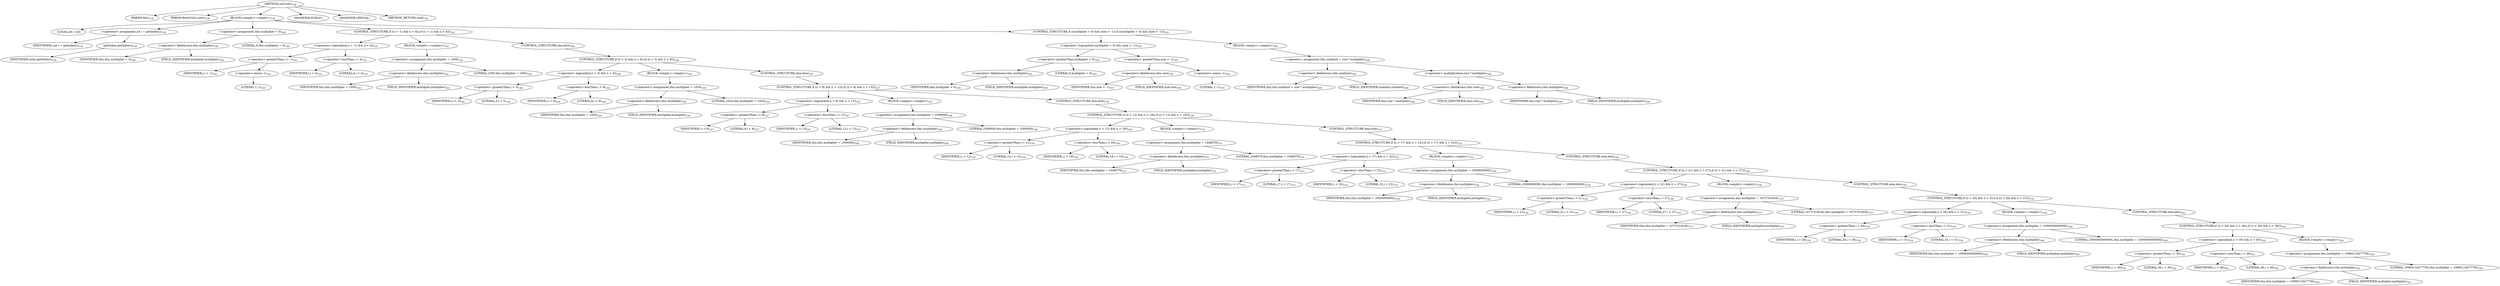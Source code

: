 digraph "setUnits" {  
"167" [label = <(METHOD,setUnits)<SUB>138</SUB>> ]
"168" [label = <(PARAM,this)<SUB>138</SUB>> ]
"169" [label = <(PARAM,ByteUnits units)<SUB>138</SUB>> ]
"170" [label = <(BLOCK,&lt;empty&gt;,&lt;empty&gt;)<SUB>138</SUB>> ]
"171" [label = <(LOCAL,int i: int)> ]
"172" [label = <(&lt;operator&gt;.assignment,int i = getIndex())<SUB>139</SUB>> ]
"173" [label = <(IDENTIFIER,i,int i = getIndex())<SUB>139</SUB>> ]
"174" [label = <(getIndex,getIndex())<SUB>139</SUB>> ]
"175" [label = <(IDENTIFIER,units,getIndex())<SUB>139</SUB>> ]
"176" [label = <(&lt;operator&gt;.assignment,this.multiplier = 0)<SUB>140</SUB>> ]
"177" [label = <(&lt;operator&gt;.fieldAccess,this.multiplier)<SUB>140</SUB>> ]
"178" [label = <(IDENTIFIER,this,this.multiplier = 0)<SUB>140</SUB>> ]
"179" [label = <(FIELD_IDENTIFIER,multiplier,multiplier)<SUB>140</SUB>> ]
"180" [label = <(LITERAL,0,this.multiplier = 0)<SUB>140</SUB>> ]
"181" [label = <(CONTROL_STRUCTURE,if ((i &gt; -1) &amp;&amp; (i &lt; 4)),if ((i &gt; -1) &amp;&amp; (i &lt; 4)))<SUB>141</SUB>> ]
"182" [label = <(&lt;operator&gt;.logicalAnd,(i &gt; -1) &amp;&amp; (i &lt; 4))<SUB>141</SUB>> ]
"183" [label = <(&lt;operator&gt;.greaterThan,i &gt; -1)<SUB>141</SUB>> ]
"184" [label = <(IDENTIFIER,i,i &gt; -1)<SUB>141</SUB>> ]
"185" [label = <(&lt;operator&gt;.minus,-1)<SUB>141</SUB>> ]
"186" [label = <(LITERAL,1,-1)<SUB>141</SUB>> ]
"187" [label = <(&lt;operator&gt;.lessThan,i &lt; 4)<SUB>141</SUB>> ]
"188" [label = <(IDENTIFIER,i,i &lt; 4)<SUB>141</SUB>> ]
"189" [label = <(LITERAL,4,i &lt; 4)<SUB>141</SUB>> ]
"190" [label = <(BLOCK,&lt;empty&gt;,&lt;empty&gt;)<SUB>141</SUB>> ]
"191" [label = <(&lt;operator&gt;.assignment,this.multiplier = 1000)<SUB>142</SUB>> ]
"192" [label = <(&lt;operator&gt;.fieldAccess,this.multiplier)<SUB>142</SUB>> ]
"193" [label = <(IDENTIFIER,this,this.multiplier = 1000)<SUB>142</SUB>> ]
"194" [label = <(FIELD_IDENTIFIER,multiplier,multiplier)<SUB>142</SUB>> ]
"195" [label = <(LITERAL,1000,this.multiplier = 1000)<SUB>142</SUB>> ]
"196" [label = <(CONTROL_STRUCTURE,else,else)<SUB>144</SUB>> ]
"197" [label = <(CONTROL_STRUCTURE,if ((i &gt; 3) &amp;&amp; (i &lt; 9)),if ((i &gt; 3) &amp;&amp; (i &lt; 9)))<SUB>144</SUB>> ]
"198" [label = <(&lt;operator&gt;.logicalAnd,(i &gt; 3) &amp;&amp; (i &lt; 9))<SUB>144</SUB>> ]
"199" [label = <(&lt;operator&gt;.greaterThan,i &gt; 3)<SUB>144</SUB>> ]
"200" [label = <(IDENTIFIER,i,i &gt; 3)<SUB>144</SUB>> ]
"201" [label = <(LITERAL,3,i &gt; 3)<SUB>144</SUB>> ]
"202" [label = <(&lt;operator&gt;.lessThan,i &lt; 9)<SUB>144</SUB>> ]
"203" [label = <(IDENTIFIER,i,i &lt; 9)<SUB>144</SUB>> ]
"204" [label = <(LITERAL,9,i &lt; 9)<SUB>144</SUB>> ]
"205" [label = <(BLOCK,&lt;empty&gt;,&lt;empty&gt;)<SUB>144</SUB>> ]
"206" [label = <(&lt;operator&gt;.assignment,this.multiplier = 1024)<SUB>145</SUB>> ]
"207" [label = <(&lt;operator&gt;.fieldAccess,this.multiplier)<SUB>145</SUB>> ]
"208" [label = <(IDENTIFIER,this,this.multiplier = 1024)<SUB>145</SUB>> ]
"209" [label = <(FIELD_IDENTIFIER,multiplier,multiplier)<SUB>145</SUB>> ]
"210" [label = <(LITERAL,1024,this.multiplier = 1024)<SUB>145</SUB>> ]
"211" [label = <(CONTROL_STRUCTURE,else,else)<SUB>147</SUB>> ]
"212" [label = <(CONTROL_STRUCTURE,if ((i &gt; 8) &amp;&amp; (i &lt; 13)),if ((i &gt; 8) &amp;&amp; (i &lt; 13)))<SUB>147</SUB>> ]
"213" [label = <(&lt;operator&gt;.logicalAnd,(i &gt; 8) &amp;&amp; (i &lt; 13))<SUB>147</SUB>> ]
"214" [label = <(&lt;operator&gt;.greaterThan,i &gt; 8)<SUB>147</SUB>> ]
"215" [label = <(IDENTIFIER,i,i &gt; 8)<SUB>147</SUB>> ]
"216" [label = <(LITERAL,8,i &gt; 8)<SUB>147</SUB>> ]
"217" [label = <(&lt;operator&gt;.lessThan,i &lt; 13)<SUB>147</SUB>> ]
"218" [label = <(IDENTIFIER,i,i &lt; 13)<SUB>147</SUB>> ]
"219" [label = <(LITERAL,13,i &lt; 13)<SUB>147</SUB>> ]
"220" [label = <(BLOCK,&lt;empty&gt;,&lt;empty&gt;)<SUB>147</SUB>> ]
"221" [label = <(&lt;operator&gt;.assignment,this.multiplier = 1000000)<SUB>148</SUB>> ]
"222" [label = <(&lt;operator&gt;.fieldAccess,this.multiplier)<SUB>148</SUB>> ]
"223" [label = <(IDENTIFIER,this,this.multiplier = 1000000)<SUB>148</SUB>> ]
"224" [label = <(FIELD_IDENTIFIER,multiplier,multiplier)<SUB>148</SUB>> ]
"225" [label = <(LITERAL,1000000,this.multiplier = 1000000)<SUB>148</SUB>> ]
"226" [label = <(CONTROL_STRUCTURE,else,else)<SUB>150</SUB>> ]
"227" [label = <(CONTROL_STRUCTURE,if ((i &gt; 12) &amp;&amp; (i &lt; 18)),if ((i &gt; 12) &amp;&amp; (i &lt; 18)))<SUB>150</SUB>> ]
"228" [label = <(&lt;operator&gt;.logicalAnd,(i &gt; 12) &amp;&amp; (i &lt; 18))<SUB>150</SUB>> ]
"229" [label = <(&lt;operator&gt;.greaterThan,i &gt; 12)<SUB>150</SUB>> ]
"230" [label = <(IDENTIFIER,i,i &gt; 12)<SUB>150</SUB>> ]
"231" [label = <(LITERAL,12,i &gt; 12)<SUB>150</SUB>> ]
"232" [label = <(&lt;operator&gt;.lessThan,i &lt; 18)<SUB>150</SUB>> ]
"233" [label = <(IDENTIFIER,i,i &lt; 18)<SUB>150</SUB>> ]
"234" [label = <(LITERAL,18,i &lt; 18)<SUB>150</SUB>> ]
"235" [label = <(BLOCK,&lt;empty&gt;,&lt;empty&gt;)<SUB>150</SUB>> ]
"236" [label = <(&lt;operator&gt;.assignment,this.multiplier = 1048576)<SUB>151</SUB>> ]
"237" [label = <(&lt;operator&gt;.fieldAccess,this.multiplier)<SUB>151</SUB>> ]
"238" [label = <(IDENTIFIER,this,this.multiplier = 1048576)<SUB>151</SUB>> ]
"239" [label = <(FIELD_IDENTIFIER,multiplier,multiplier)<SUB>151</SUB>> ]
"240" [label = <(LITERAL,1048576,this.multiplier = 1048576)<SUB>151</SUB>> ]
"241" [label = <(CONTROL_STRUCTURE,else,else)<SUB>153</SUB>> ]
"242" [label = <(CONTROL_STRUCTURE,if ((i &gt; 17) &amp;&amp; (i &lt; 22)),if ((i &gt; 17) &amp;&amp; (i &lt; 22)))<SUB>153</SUB>> ]
"243" [label = <(&lt;operator&gt;.logicalAnd,(i &gt; 17) &amp;&amp; (i &lt; 22))<SUB>153</SUB>> ]
"244" [label = <(&lt;operator&gt;.greaterThan,i &gt; 17)<SUB>153</SUB>> ]
"245" [label = <(IDENTIFIER,i,i &gt; 17)<SUB>153</SUB>> ]
"246" [label = <(LITERAL,17,i &gt; 17)<SUB>153</SUB>> ]
"247" [label = <(&lt;operator&gt;.lessThan,i &lt; 22)<SUB>153</SUB>> ]
"248" [label = <(IDENTIFIER,i,i &lt; 22)<SUB>153</SUB>> ]
"249" [label = <(LITERAL,22,i &lt; 22)<SUB>153</SUB>> ]
"250" [label = <(BLOCK,&lt;empty&gt;,&lt;empty&gt;)<SUB>153</SUB>> ]
"251" [label = <(&lt;operator&gt;.assignment,this.multiplier = 1000000000L)<SUB>154</SUB>> ]
"252" [label = <(&lt;operator&gt;.fieldAccess,this.multiplier)<SUB>154</SUB>> ]
"253" [label = <(IDENTIFIER,this,this.multiplier = 1000000000L)<SUB>154</SUB>> ]
"254" [label = <(FIELD_IDENTIFIER,multiplier,multiplier)<SUB>154</SUB>> ]
"255" [label = <(LITERAL,1000000000L,this.multiplier = 1000000000L)<SUB>154</SUB>> ]
"256" [label = <(CONTROL_STRUCTURE,else,else)<SUB>156</SUB>> ]
"257" [label = <(CONTROL_STRUCTURE,if ((i &gt; 21) &amp;&amp; (i &lt; 27)),if ((i &gt; 21) &amp;&amp; (i &lt; 27)))<SUB>156</SUB>> ]
"258" [label = <(&lt;operator&gt;.logicalAnd,(i &gt; 21) &amp;&amp; (i &lt; 27))<SUB>156</SUB>> ]
"259" [label = <(&lt;operator&gt;.greaterThan,i &gt; 21)<SUB>156</SUB>> ]
"260" [label = <(IDENTIFIER,i,i &gt; 21)<SUB>156</SUB>> ]
"261" [label = <(LITERAL,21,i &gt; 21)<SUB>156</SUB>> ]
"262" [label = <(&lt;operator&gt;.lessThan,i &lt; 27)<SUB>156</SUB>> ]
"263" [label = <(IDENTIFIER,i,i &lt; 27)<SUB>156</SUB>> ]
"264" [label = <(LITERAL,27,i &lt; 27)<SUB>156</SUB>> ]
"265" [label = <(BLOCK,&lt;empty&gt;,&lt;empty&gt;)<SUB>156</SUB>> ]
"266" [label = <(&lt;operator&gt;.assignment,this.multiplier = 1073741824L)<SUB>157</SUB>> ]
"267" [label = <(&lt;operator&gt;.fieldAccess,this.multiplier)<SUB>157</SUB>> ]
"268" [label = <(IDENTIFIER,this,this.multiplier = 1073741824L)<SUB>157</SUB>> ]
"269" [label = <(FIELD_IDENTIFIER,multiplier,multiplier)<SUB>157</SUB>> ]
"270" [label = <(LITERAL,1073741824L,this.multiplier = 1073741824L)<SUB>157</SUB>> ]
"271" [label = <(CONTROL_STRUCTURE,else,else)<SUB>159</SUB>> ]
"272" [label = <(CONTROL_STRUCTURE,if ((i &gt; 26) &amp;&amp; (i &lt; 31)),if ((i &gt; 26) &amp;&amp; (i &lt; 31)))<SUB>159</SUB>> ]
"273" [label = <(&lt;operator&gt;.logicalAnd,(i &gt; 26) &amp;&amp; (i &lt; 31))<SUB>159</SUB>> ]
"274" [label = <(&lt;operator&gt;.greaterThan,i &gt; 26)<SUB>159</SUB>> ]
"275" [label = <(IDENTIFIER,i,i &gt; 26)<SUB>159</SUB>> ]
"276" [label = <(LITERAL,26,i &gt; 26)<SUB>159</SUB>> ]
"277" [label = <(&lt;operator&gt;.lessThan,i &lt; 31)<SUB>159</SUB>> ]
"278" [label = <(IDENTIFIER,i,i &lt; 31)<SUB>159</SUB>> ]
"279" [label = <(LITERAL,31,i &lt; 31)<SUB>159</SUB>> ]
"280" [label = <(BLOCK,&lt;empty&gt;,&lt;empty&gt;)<SUB>159</SUB>> ]
"281" [label = <(&lt;operator&gt;.assignment,this.multiplier = 1000000000000L)<SUB>160</SUB>> ]
"282" [label = <(&lt;operator&gt;.fieldAccess,this.multiplier)<SUB>160</SUB>> ]
"283" [label = <(IDENTIFIER,this,this.multiplier = 1000000000000L)<SUB>160</SUB>> ]
"284" [label = <(FIELD_IDENTIFIER,multiplier,multiplier)<SUB>160</SUB>> ]
"285" [label = <(LITERAL,1000000000000L,this.multiplier = 1000000000000L)<SUB>160</SUB>> ]
"286" [label = <(CONTROL_STRUCTURE,else,else)<SUB>162</SUB>> ]
"287" [label = <(CONTROL_STRUCTURE,if ((i &gt; 30) &amp;&amp; (i &lt; 36)),if ((i &gt; 30) &amp;&amp; (i &lt; 36)))<SUB>162</SUB>> ]
"288" [label = <(&lt;operator&gt;.logicalAnd,(i &gt; 30) &amp;&amp; (i &lt; 36))<SUB>162</SUB>> ]
"289" [label = <(&lt;operator&gt;.greaterThan,i &gt; 30)<SUB>162</SUB>> ]
"290" [label = <(IDENTIFIER,i,i &gt; 30)<SUB>162</SUB>> ]
"291" [label = <(LITERAL,30,i &gt; 30)<SUB>162</SUB>> ]
"292" [label = <(&lt;operator&gt;.lessThan,i &lt; 36)<SUB>162</SUB>> ]
"293" [label = <(IDENTIFIER,i,i &lt; 36)<SUB>162</SUB>> ]
"294" [label = <(LITERAL,36,i &lt; 36)<SUB>162</SUB>> ]
"295" [label = <(BLOCK,&lt;empty&gt;,&lt;empty&gt;)<SUB>162</SUB>> ]
"296" [label = <(&lt;operator&gt;.assignment,this.multiplier = 1099511627776L)<SUB>163</SUB>> ]
"297" [label = <(&lt;operator&gt;.fieldAccess,this.multiplier)<SUB>163</SUB>> ]
"298" [label = <(IDENTIFIER,this,this.multiplier = 1099511627776L)<SUB>163</SUB>> ]
"299" [label = <(FIELD_IDENTIFIER,multiplier,multiplier)<SUB>163</SUB>> ]
"300" [label = <(LITERAL,1099511627776L,this.multiplier = 1099511627776L)<SUB>163</SUB>> ]
"301" [label = <(CONTROL_STRUCTURE,if ((multiplier &gt; 0) &amp;&amp; (size &gt; -1)),if ((multiplier &gt; 0) &amp;&amp; (size &gt; -1)))<SUB>165</SUB>> ]
"302" [label = <(&lt;operator&gt;.logicalAnd,(multiplier &gt; 0) &amp;&amp; (size &gt; -1))<SUB>165</SUB>> ]
"303" [label = <(&lt;operator&gt;.greaterThan,multiplier &gt; 0)<SUB>165</SUB>> ]
"304" [label = <(&lt;operator&gt;.fieldAccess,this.multiplier)<SUB>165</SUB>> ]
"305" [label = <(IDENTIFIER,this,multiplier &gt; 0)<SUB>165</SUB>> ]
"306" [label = <(FIELD_IDENTIFIER,multiplier,multiplier)<SUB>165</SUB>> ]
"307" [label = <(LITERAL,0,multiplier &gt; 0)<SUB>165</SUB>> ]
"308" [label = <(&lt;operator&gt;.greaterThan,size &gt; -1)<SUB>165</SUB>> ]
"309" [label = <(&lt;operator&gt;.fieldAccess,this.size)<SUB>165</SUB>> ]
"310" [label = <(IDENTIFIER,this,size &gt; -1)<SUB>165</SUB>> ]
"311" [label = <(FIELD_IDENTIFIER,size,size)<SUB>165</SUB>> ]
"312" [label = <(&lt;operator&gt;.minus,-1)<SUB>165</SUB>> ]
"313" [label = <(LITERAL,1,-1)<SUB>165</SUB>> ]
"314" [label = <(BLOCK,&lt;empty&gt;,&lt;empty&gt;)<SUB>165</SUB>> ]
"315" [label = <(&lt;operator&gt;.assignment,this.sizelimit = size * multiplier)<SUB>166</SUB>> ]
"316" [label = <(&lt;operator&gt;.fieldAccess,this.sizelimit)<SUB>166</SUB>> ]
"317" [label = <(IDENTIFIER,this,this.sizelimit = size * multiplier)<SUB>166</SUB>> ]
"318" [label = <(FIELD_IDENTIFIER,sizelimit,sizelimit)<SUB>166</SUB>> ]
"319" [label = <(&lt;operator&gt;.multiplication,size * multiplier)<SUB>166</SUB>> ]
"320" [label = <(&lt;operator&gt;.fieldAccess,this.size)<SUB>166</SUB>> ]
"321" [label = <(IDENTIFIER,this,size * multiplier)<SUB>166</SUB>> ]
"322" [label = <(FIELD_IDENTIFIER,size,size)<SUB>166</SUB>> ]
"323" [label = <(&lt;operator&gt;.fieldAccess,this.multiplier)<SUB>166</SUB>> ]
"324" [label = <(IDENTIFIER,this,size * multiplier)<SUB>166</SUB>> ]
"325" [label = <(FIELD_IDENTIFIER,multiplier,multiplier)<SUB>166</SUB>> ]
"326" [label = <(MODIFIER,PUBLIC)> ]
"327" [label = <(MODIFIER,VIRTUAL)> ]
"328" [label = <(METHOD_RETURN,void)<SUB>138</SUB>> ]
  "167" -> "168" 
  "167" -> "169" 
  "167" -> "170" 
  "167" -> "326" 
  "167" -> "327" 
  "167" -> "328" 
  "170" -> "171" 
  "170" -> "172" 
  "170" -> "176" 
  "170" -> "181" 
  "170" -> "301" 
  "172" -> "173" 
  "172" -> "174" 
  "174" -> "175" 
  "176" -> "177" 
  "176" -> "180" 
  "177" -> "178" 
  "177" -> "179" 
  "181" -> "182" 
  "181" -> "190" 
  "181" -> "196" 
  "182" -> "183" 
  "182" -> "187" 
  "183" -> "184" 
  "183" -> "185" 
  "185" -> "186" 
  "187" -> "188" 
  "187" -> "189" 
  "190" -> "191" 
  "191" -> "192" 
  "191" -> "195" 
  "192" -> "193" 
  "192" -> "194" 
  "196" -> "197" 
  "197" -> "198" 
  "197" -> "205" 
  "197" -> "211" 
  "198" -> "199" 
  "198" -> "202" 
  "199" -> "200" 
  "199" -> "201" 
  "202" -> "203" 
  "202" -> "204" 
  "205" -> "206" 
  "206" -> "207" 
  "206" -> "210" 
  "207" -> "208" 
  "207" -> "209" 
  "211" -> "212" 
  "212" -> "213" 
  "212" -> "220" 
  "212" -> "226" 
  "213" -> "214" 
  "213" -> "217" 
  "214" -> "215" 
  "214" -> "216" 
  "217" -> "218" 
  "217" -> "219" 
  "220" -> "221" 
  "221" -> "222" 
  "221" -> "225" 
  "222" -> "223" 
  "222" -> "224" 
  "226" -> "227" 
  "227" -> "228" 
  "227" -> "235" 
  "227" -> "241" 
  "228" -> "229" 
  "228" -> "232" 
  "229" -> "230" 
  "229" -> "231" 
  "232" -> "233" 
  "232" -> "234" 
  "235" -> "236" 
  "236" -> "237" 
  "236" -> "240" 
  "237" -> "238" 
  "237" -> "239" 
  "241" -> "242" 
  "242" -> "243" 
  "242" -> "250" 
  "242" -> "256" 
  "243" -> "244" 
  "243" -> "247" 
  "244" -> "245" 
  "244" -> "246" 
  "247" -> "248" 
  "247" -> "249" 
  "250" -> "251" 
  "251" -> "252" 
  "251" -> "255" 
  "252" -> "253" 
  "252" -> "254" 
  "256" -> "257" 
  "257" -> "258" 
  "257" -> "265" 
  "257" -> "271" 
  "258" -> "259" 
  "258" -> "262" 
  "259" -> "260" 
  "259" -> "261" 
  "262" -> "263" 
  "262" -> "264" 
  "265" -> "266" 
  "266" -> "267" 
  "266" -> "270" 
  "267" -> "268" 
  "267" -> "269" 
  "271" -> "272" 
  "272" -> "273" 
  "272" -> "280" 
  "272" -> "286" 
  "273" -> "274" 
  "273" -> "277" 
  "274" -> "275" 
  "274" -> "276" 
  "277" -> "278" 
  "277" -> "279" 
  "280" -> "281" 
  "281" -> "282" 
  "281" -> "285" 
  "282" -> "283" 
  "282" -> "284" 
  "286" -> "287" 
  "287" -> "288" 
  "287" -> "295" 
  "288" -> "289" 
  "288" -> "292" 
  "289" -> "290" 
  "289" -> "291" 
  "292" -> "293" 
  "292" -> "294" 
  "295" -> "296" 
  "296" -> "297" 
  "296" -> "300" 
  "297" -> "298" 
  "297" -> "299" 
  "301" -> "302" 
  "301" -> "314" 
  "302" -> "303" 
  "302" -> "308" 
  "303" -> "304" 
  "303" -> "307" 
  "304" -> "305" 
  "304" -> "306" 
  "308" -> "309" 
  "308" -> "312" 
  "309" -> "310" 
  "309" -> "311" 
  "312" -> "313" 
  "314" -> "315" 
  "315" -> "316" 
  "315" -> "319" 
  "316" -> "317" 
  "316" -> "318" 
  "319" -> "320" 
  "319" -> "323" 
  "320" -> "321" 
  "320" -> "322" 
  "323" -> "324" 
  "323" -> "325" 
}
